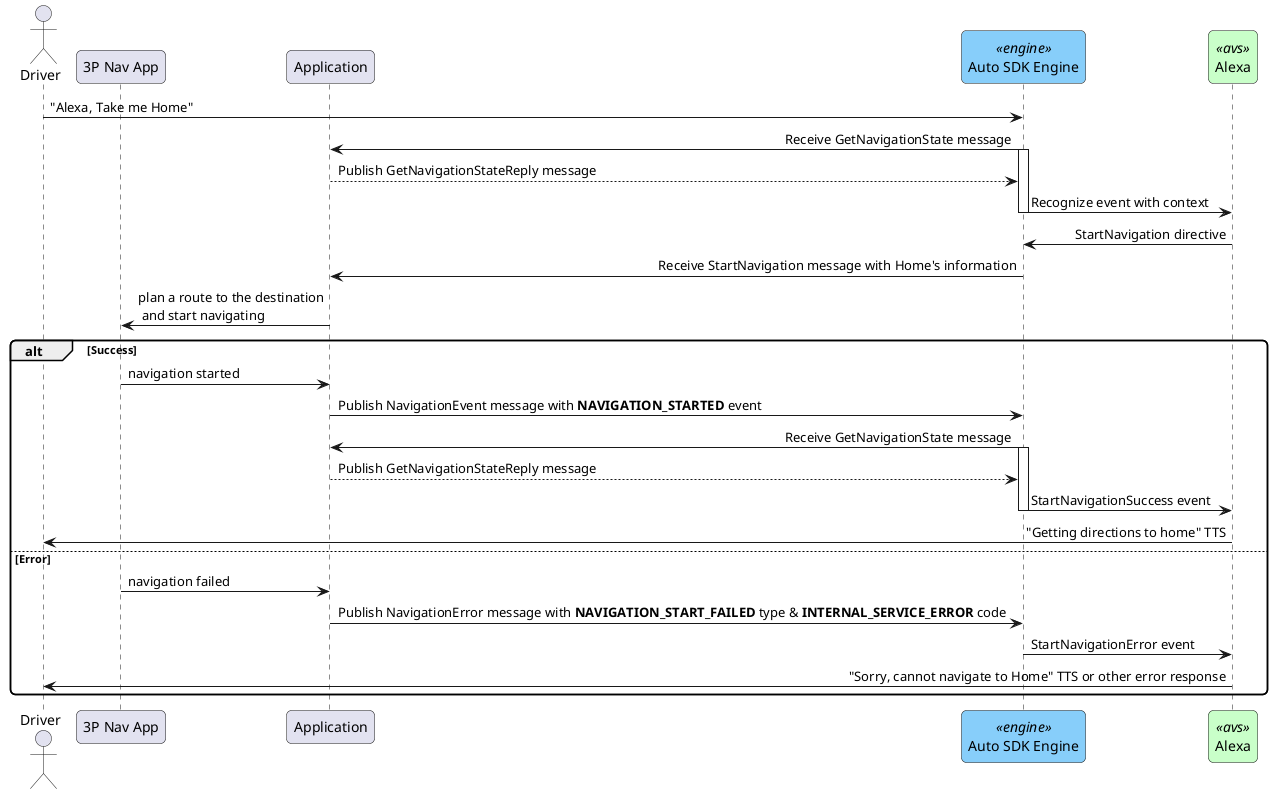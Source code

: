 @startuml

<style>
sequenceDiagram {
    .engine {
        BackgroundColor LightSkyBlue
        BorderColor CornflowerBlue
    }
    .avs {
        BackgroundColor TECHNOLOGY
        BorderColor Green
    }
}
</style>

skinparam roundcorner 10
skinparam sequenceMessageAlign direction

actor Driver
participant "3P Nav App" as Nav
participant Application
participant "Auto SDK Engine" as SDK  <<engine>>
participant  Alexa <<avs>>

Driver->SDK: "Alexa, Take me Home"

SDK->Application : Receive GetNavigationState message
activate SDK
Application --> SDK : Publish GetNavigationStateReply message
SDK -> Alexa : Recognize event with context
deactivate SDK

Alexa->SDK : StartNavigation directive
SDK->Application : Receive StartNavigation message with Home's information

Application -> Nav : plan a route to the destination\n and start navigating
    
alt Success
	Application <- Nav : navigation started
    Application->SDK: Publish NavigationEvent message with **NAVIGATION_STARTED** event
    SDK->Application : Receive GetNavigationState message
    activate SDK
    Application --> SDK : Publish GetNavigationStateReply message
    SDK->Alexa : StartNavigationSuccess event
    deactivate SDK
    Alexa->Driver : "Getting directions to home" TTS
else Error
	Application <- Nav : navigation failed
    Application->SDK: Publish NavigationError message with **NAVIGATION_START_FAILED** type & **INTERNAL_SERVICE_ERROR** code
    SDK->Alexa : StartNavigationError event
    Alexa->Driver : "Sorry, cannot navigate to Home" TTS or other error response
end

@enduml